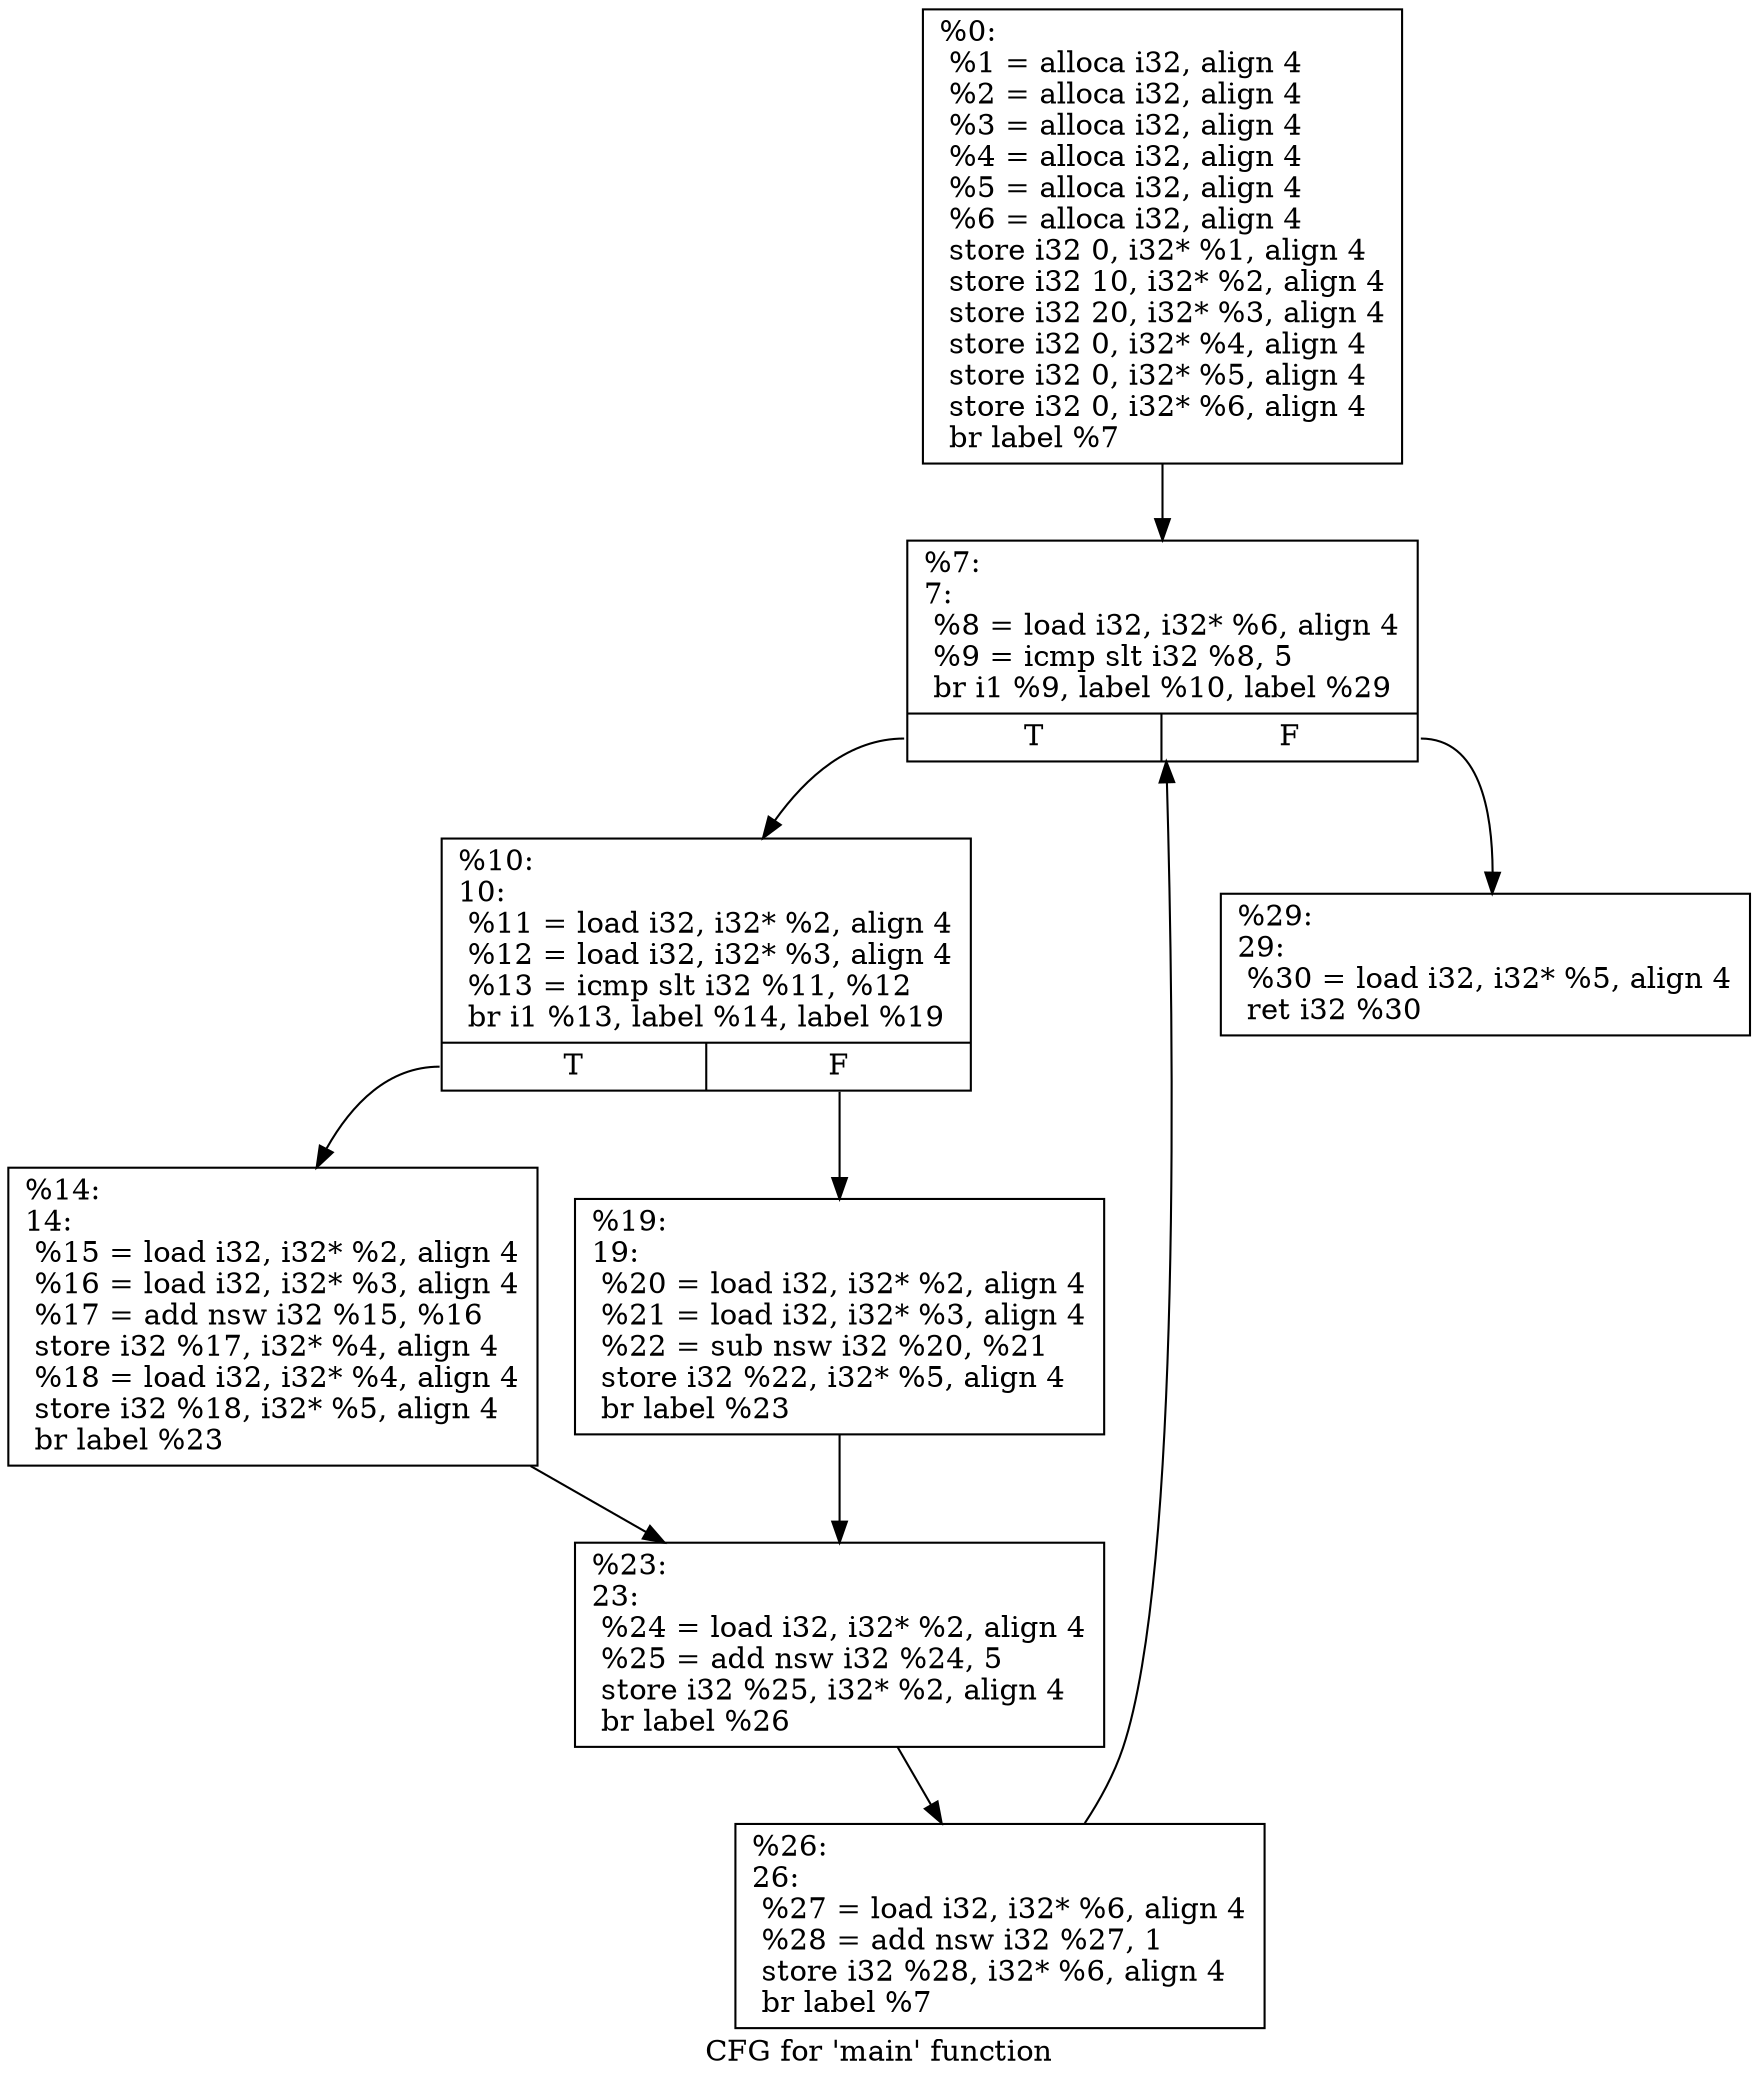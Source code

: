 digraph "CFG for 'main' function" {
	label="CFG for 'main' function";

	Node0x27ec630 [shape=record,label="{%0:\l  %1 = alloca i32, align 4\l  %2 = alloca i32, align 4\l  %3 = alloca i32, align 4\l  %4 = alloca i32, align 4\l  %5 = alloca i32, align 4\l  %6 = alloca i32, align 4\l  store i32 0, i32* %1, align 4\l  store i32 10, i32* %2, align 4\l  store i32 20, i32* %3, align 4\l  store i32 0, i32* %4, align 4\l  store i32 0, i32* %5, align 4\l  store i32 0, i32* %6, align 4\l  br label %7\l}"];
	Node0x27ec630 -> Node0x27ed340;
	Node0x27ed340 [shape=record,label="{%7:\l7:                                                \l  %8 = load i32, i32* %6, align 4\l  %9 = icmp slt i32 %8, 5\l  br i1 %9, label %10, label %29\l|{<s0>T|<s1>F}}"];
	Node0x27ed340:s0 -> Node0x27eced0;
	Node0x27ed340:s1 -> Node0x27ed4f0;
	Node0x27eced0 [shape=record,label="{%10:\l10:                                               \l  %11 = load i32, i32* %2, align 4\l  %12 = load i32, i32* %3, align 4\l  %13 = icmp slt i32 %11, %12\l  br i1 %13, label %14, label %19\l|{<s0>T|<s1>F}}"];
	Node0x27eced0:s0 -> Node0x27ed6b0;
	Node0x27eced0:s1 -> Node0x27ed700;
	Node0x27ed6b0 [shape=record,label="{%14:\l14:                                               \l  %15 = load i32, i32* %2, align 4\l  %16 = load i32, i32* %3, align 4\l  %17 = add nsw i32 %15, %16\l  store i32 %17, i32* %4, align 4\l  %18 = load i32, i32* %4, align 4\l  store i32 %18, i32* %5, align 4\l  br label %23\l}"];
	Node0x27ed6b0 -> Node0x27eda20;
	Node0x27ed700 [shape=record,label="{%19:\l19:                                               \l  %20 = load i32, i32* %2, align 4\l  %21 = load i32, i32* %3, align 4\l  %22 = sub nsw i32 %20, %21\l  store i32 %22, i32* %5, align 4\l  br label %23\l}"];
	Node0x27ed700 -> Node0x27eda20;
	Node0x27eda20 [shape=record,label="{%23:\l23:                                               \l  %24 = load i32, i32* %2, align 4\l  %25 = add nsw i32 %24, 5\l  store i32 %25, i32* %2, align 4\l  br label %26\l}"];
	Node0x27eda20 -> Node0x27ede30;
	Node0x27ede30 [shape=record,label="{%26:\l26:                                               \l  %27 = load i32, i32* %6, align 4\l  %28 = add nsw i32 %27, 1\l  store i32 %28, i32* %6, align 4\l  br label %7\l}"];
	Node0x27ede30 -> Node0x27ed340;
	Node0x27ed4f0 [shape=record,label="{%29:\l29:                                               \l  %30 = load i32, i32* %5, align 4\l  ret i32 %30\l}"];
}
